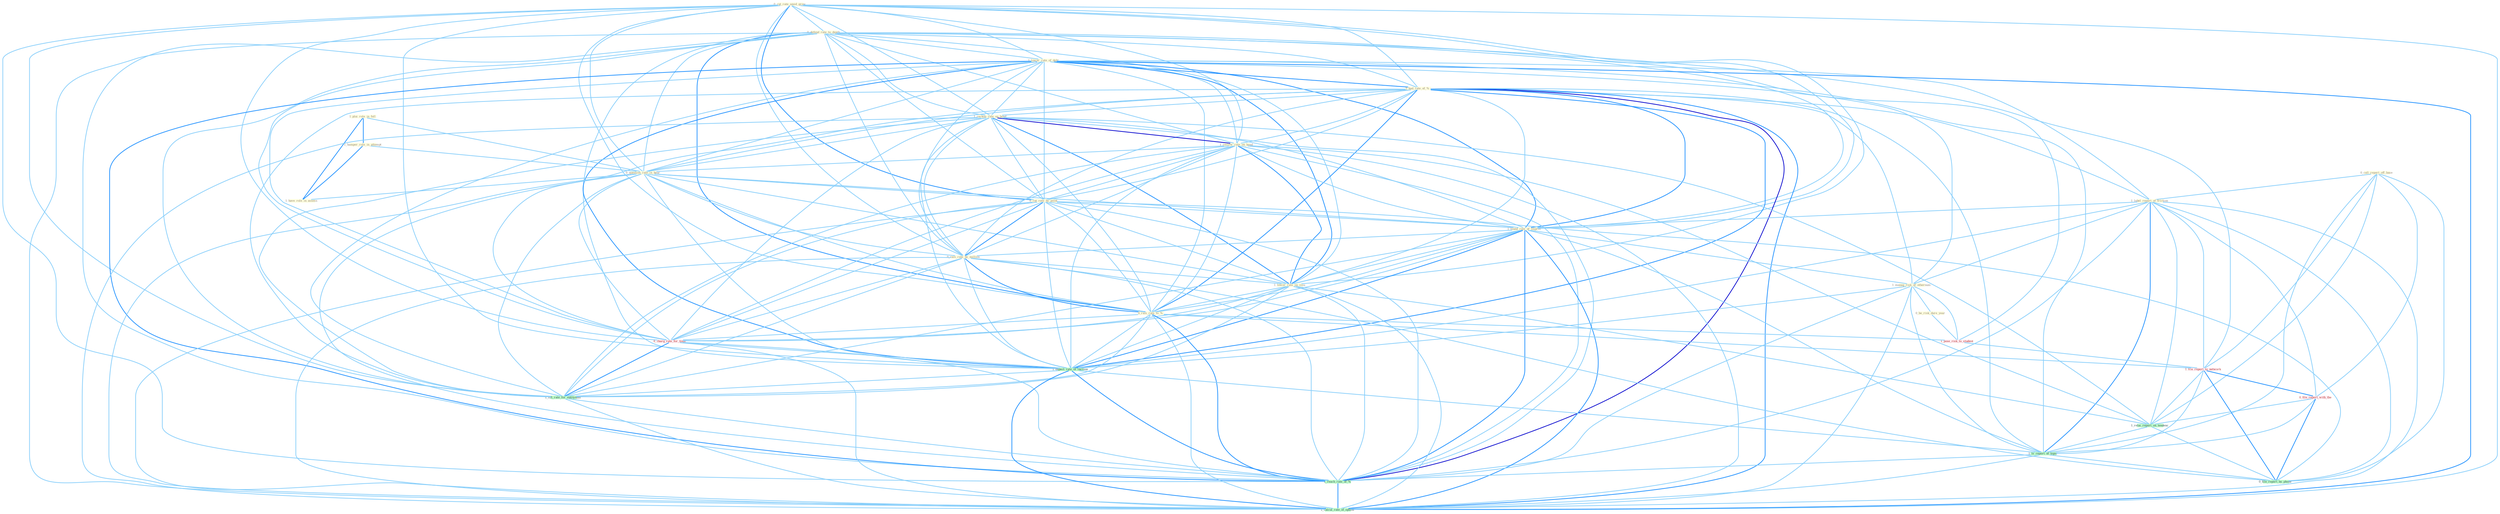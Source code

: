 Graph G{ 
    node
    [shape=polygon,style=filled,width=.5,height=.06,color="#BDFCC9",fixedsize=true,fontsize=4,
    fontcolor="#2f4f4f"];
    {node
    [color="#ffffe0", fontcolor="#8b7d6b"] "0_cut_rate_amid_grow " "0_call_report_off_base " "0_defend_rate_to_death " "1_lower_rate_of_debt " "1_plai_role_in_fall " "1_had_rate_of_% " "1_label_report_of_friction " "1_hamper_role_in_attempt " "1_reckon_rate_on_bond " "1_review_rate_on_bond " "0_question_rate_in_hear " "0_cut_rate_by_point " "1_found_rate_of_improv " "1_manag_risk_of_othernum " "0_be_risk_dure_year " "0_rais_rate_by_million " "1_lower_rate_on_issu " "0_rais_rate_to_% " "1_have_role_in_assess "}
{node [color="#fff0f5", fontcolor="#b22222"] "1_pose_risk_to_student " "1_file_report_to_network " "0_file_report_with_the " "0_charg_rate_for_time "}
edge [color="#B0E2FF"];

	"0_cut_rate_amid_grow " -- "0_defend_rate_to_death " [w="1", color="#87cefa" ];
	"0_cut_rate_amid_grow " -- "1_lower_rate_of_debt " [w="1", color="#87cefa" ];
	"0_cut_rate_amid_grow " -- "1_had_rate_of_% " [w="1", color="#87cefa" ];
	"0_cut_rate_amid_grow " -- "1_reckon_rate_on_bond " [w="1", color="#87cefa" ];
	"0_cut_rate_amid_grow " -- "1_review_rate_on_bond " [w="1", color="#87cefa" ];
	"0_cut_rate_amid_grow " -- "0_question_rate_in_hear " [w="1", color="#87cefa" ];
	"0_cut_rate_amid_grow " -- "0_cut_rate_by_point " [w="2", color="#1e90ff" , len=0.8];
	"0_cut_rate_amid_grow " -- "1_found_rate_of_improv " [w="1", color="#87cefa" ];
	"0_cut_rate_amid_grow " -- "0_rais_rate_by_million " [w="1", color="#87cefa" ];
	"0_cut_rate_amid_grow " -- "1_lower_rate_on_issu " [w="1", color="#87cefa" ];
	"0_cut_rate_amid_grow " -- "0_rais_rate_to_% " [w="1", color="#87cefa" ];
	"0_cut_rate_amid_grow " -- "0_charg_rate_for_time " [w="1", color="#87cefa" ];
	"0_cut_rate_amid_grow " -- "1_expect_rate_of_increas " [w="1", color="#87cefa" ];
	"0_cut_rate_amid_grow " -- "1_lift_rate_for_entitynam " [w="1", color="#87cefa" ];
	"0_cut_rate_amid_grow " -- "1_reach_rate_of_% " [w="1", color="#87cefa" ];
	"0_cut_rate_amid_grow " -- "1_calcul_rate_of_option " [w="1", color="#87cefa" ];
	"0_call_report_off_base " -- "1_label_report_of_friction " [w="1", color="#87cefa" ];
	"0_call_report_off_base " -- "1_file_report_to_network " [w="1", color="#87cefa" ];
	"0_call_report_off_base " -- "0_file_report_with_the " [w="1", color="#87cefa" ];
	"0_call_report_off_base " -- "1_relai_report_on_tendenc " [w="1", color="#87cefa" ];
	"0_call_report_off_base " -- "1_is_report_of_topic " [w="1", color="#87cefa" ];
	"0_call_report_off_base " -- "0_file_report_by_phone " [w="1", color="#87cefa" ];
	"0_defend_rate_to_death " -- "1_lower_rate_of_debt " [w="1", color="#87cefa" ];
	"0_defend_rate_to_death " -- "1_had_rate_of_% " [w="1", color="#87cefa" ];
	"0_defend_rate_to_death " -- "1_reckon_rate_on_bond " [w="1", color="#87cefa" ];
	"0_defend_rate_to_death " -- "1_review_rate_on_bond " [w="1", color="#87cefa" ];
	"0_defend_rate_to_death " -- "0_question_rate_in_hear " [w="1", color="#87cefa" ];
	"0_defend_rate_to_death " -- "0_cut_rate_by_point " [w="1", color="#87cefa" ];
	"0_defend_rate_to_death " -- "1_found_rate_of_improv " [w="1", color="#87cefa" ];
	"0_defend_rate_to_death " -- "0_rais_rate_by_million " [w="1", color="#87cefa" ];
	"0_defend_rate_to_death " -- "1_lower_rate_on_issu " [w="1", color="#87cefa" ];
	"0_defend_rate_to_death " -- "0_rais_rate_to_% " [w="2", color="#1e90ff" , len=0.8];
	"0_defend_rate_to_death " -- "1_pose_risk_to_student " [w="1", color="#87cefa" ];
	"0_defend_rate_to_death " -- "1_file_report_to_network " [w="1", color="#87cefa" ];
	"0_defend_rate_to_death " -- "0_charg_rate_for_time " [w="1", color="#87cefa" ];
	"0_defend_rate_to_death " -- "1_expect_rate_of_increas " [w="1", color="#87cefa" ];
	"0_defend_rate_to_death " -- "1_lift_rate_for_entitynam " [w="1", color="#87cefa" ];
	"0_defend_rate_to_death " -- "1_reach_rate_of_% " [w="1", color="#87cefa" ];
	"0_defend_rate_to_death " -- "1_calcul_rate_of_option " [w="1", color="#87cefa" ];
	"1_lower_rate_of_debt " -- "1_had_rate_of_% " [w="2", color="#1e90ff" , len=0.8];
	"1_lower_rate_of_debt " -- "1_label_report_of_friction " [w="1", color="#87cefa" ];
	"1_lower_rate_of_debt " -- "1_reckon_rate_on_bond " [w="1", color="#87cefa" ];
	"1_lower_rate_of_debt " -- "1_review_rate_on_bond " [w="1", color="#87cefa" ];
	"1_lower_rate_of_debt " -- "0_question_rate_in_hear " [w="1", color="#87cefa" ];
	"1_lower_rate_of_debt " -- "0_cut_rate_by_point " [w="1", color="#87cefa" ];
	"1_lower_rate_of_debt " -- "1_found_rate_of_improv " [w="2", color="#1e90ff" , len=0.8];
	"1_lower_rate_of_debt " -- "1_manag_risk_of_othernum " [w="1", color="#87cefa" ];
	"1_lower_rate_of_debt " -- "0_rais_rate_by_million " [w="1", color="#87cefa" ];
	"1_lower_rate_of_debt " -- "1_lower_rate_on_issu " [w="2", color="#1e90ff" , len=0.8];
	"1_lower_rate_of_debt " -- "0_rais_rate_to_% " [w="1", color="#87cefa" ];
	"1_lower_rate_of_debt " -- "0_charg_rate_for_time " [w="1", color="#87cefa" ];
	"1_lower_rate_of_debt " -- "1_expect_rate_of_increas " [w="2", color="#1e90ff" , len=0.8];
	"1_lower_rate_of_debt " -- "1_lift_rate_for_entitynam " [w="1", color="#87cefa" ];
	"1_lower_rate_of_debt " -- "1_is_report_of_topic " [w="1", color="#87cefa" ];
	"1_lower_rate_of_debt " -- "1_reach_rate_of_% " [w="2", color="#1e90ff" , len=0.8];
	"1_lower_rate_of_debt " -- "1_calcul_rate_of_option " [w="2", color="#1e90ff" , len=0.8];
	"1_plai_role_in_fall " -- "1_hamper_role_in_attempt " [w="2", color="#1e90ff" , len=0.8];
	"1_plai_role_in_fall " -- "0_question_rate_in_hear " [w="1", color="#87cefa" ];
	"1_plai_role_in_fall " -- "1_have_role_in_assess " [w="2", color="#1e90ff" , len=0.8];
	"1_had_rate_of_% " -- "1_label_report_of_friction " [w="1", color="#87cefa" ];
	"1_had_rate_of_% " -- "1_reckon_rate_on_bond " [w="1", color="#87cefa" ];
	"1_had_rate_of_% " -- "1_review_rate_on_bond " [w="1", color="#87cefa" ];
	"1_had_rate_of_% " -- "0_question_rate_in_hear " [w="1", color="#87cefa" ];
	"1_had_rate_of_% " -- "0_cut_rate_by_point " [w="1", color="#87cefa" ];
	"1_had_rate_of_% " -- "1_found_rate_of_improv " [w="2", color="#1e90ff" , len=0.8];
	"1_had_rate_of_% " -- "1_manag_risk_of_othernum " [w="1", color="#87cefa" ];
	"1_had_rate_of_% " -- "0_rais_rate_by_million " [w="1", color="#87cefa" ];
	"1_had_rate_of_% " -- "1_lower_rate_on_issu " [w="1", color="#87cefa" ];
	"1_had_rate_of_% " -- "0_rais_rate_to_% " [w="2", color="#1e90ff" , len=0.8];
	"1_had_rate_of_% " -- "0_charg_rate_for_time " [w="1", color="#87cefa" ];
	"1_had_rate_of_% " -- "1_expect_rate_of_increas " [w="2", color="#1e90ff" , len=0.8];
	"1_had_rate_of_% " -- "1_lift_rate_for_entitynam " [w="1", color="#87cefa" ];
	"1_had_rate_of_% " -- "1_is_report_of_topic " [w="1", color="#87cefa" ];
	"1_had_rate_of_% " -- "1_reach_rate_of_% " [w="3", color="#0000cd" , len=0.6];
	"1_had_rate_of_% " -- "1_calcul_rate_of_option " [w="2", color="#1e90ff" , len=0.8];
	"1_label_report_of_friction " -- "1_found_rate_of_improv " [w="1", color="#87cefa" ];
	"1_label_report_of_friction " -- "1_manag_risk_of_othernum " [w="1", color="#87cefa" ];
	"1_label_report_of_friction " -- "1_file_report_to_network " [w="1", color="#87cefa" ];
	"1_label_report_of_friction " -- "0_file_report_with_the " [w="1", color="#87cefa" ];
	"1_label_report_of_friction " -- "1_expect_rate_of_increas " [w="1", color="#87cefa" ];
	"1_label_report_of_friction " -- "1_relai_report_on_tendenc " [w="1", color="#87cefa" ];
	"1_label_report_of_friction " -- "1_is_report_of_topic " [w="2", color="#1e90ff" , len=0.8];
	"1_label_report_of_friction " -- "1_reach_rate_of_% " [w="1", color="#87cefa" ];
	"1_label_report_of_friction " -- "0_file_report_by_phone " [w="1", color="#87cefa" ];
	"1_label_report_of_friction " -- "1_calcul_rate_of_option " [w="1", color="#87cefa" ];
	"1_hamper_role_in_attempt " -- "0_question_rate_in_hear " [w="1", color="#87cefa" ];
	"1_hamper_role_in_attempt " -- "1_have_role_in_assess " [w="2", color="#1e90ff" , len=0.8];
	"1_reckon_rate_on_bond " -- "1_review_rate_on_bond " [w="3", color="#0000cd" , len=0.6];
	"1_reckon_rate_on_bond " -- "0_question_rate_in_hear " [w="1", color="#87cefa" ];
	"1_reckon_rate_on_bond " -- "0_cut_rate_by_point " [w="1", color="#87cefa" ];
	"1_reckon_rate_on_bond " -- "1_found_rate_of_improv " [w="1", color="#87cefa" ];
	"1_reckon_rate_on_bond " -- "0_rais_rate_by_million " [w="1", color="#87cefa" ];
	"1_reckon_rate_on_bond " -- "1_lower_rate_on_issu " [w="2", color="#1e90ff" , len=0.8];
	"1_reckon_rate_on_bond " -- "0_rais_rate_to_% " [w="1", color="#87cefa" ];
	"1_reckon_rate_on_bond " -- "0_charg_rate_for_time " [w="1", color="#87cefa" ];
	"1_reckon_rate_on_bond " -- "1_expect_rate_of_increas " [w="1", color="#87cefa" ];
	"1_reckon_rate_on_bond " -- "1_relai_report_on_tendenc " [w="1", color="#87cefa" ];
	"1_reckon_rate_on_bond " -- "1_lift_rate_for_entitynam " [w="1", color="#87cefa" ];
	"1_reckon_rate_on_bond " -- "1_reach_rate_of_% " [w="1", color="#87cefa" ];
	"1_reckon_rate_on_bond " -- "1_calcul_rate_of_option " [w="1", color="#87cefa" ];
	"1_review_rate_on_bond " -- "0_question_rate_in_hear " [w="1", color="#87cefa" ];
	"1_review_rate_on_bond " -- "0_cut_rate_by_point " [w="1", color="#87cefa" ];
	"1_review_rate_on_bond " -- "1_found_rate_of_improv " [w="1", color="#87cefa" ];
	"1_review_rate_on_bond " -- "0_rais_rate_by_million " [w="1", color="#87cefa" ];
	"1_review_rate_on_bond " -- "1_lower_rate_on_issu " [w="2", color="#1e90ff" , len=0.8];
	"1_review_rate_on_bond " -- "0_rais_rate_to_% " [w="1", color="#87cefa" ];
	"1_review_rate_on_bond " -- "0_charg_rate_for_time " [w="1", color="#87cefa" ];
	"1_review_rate_on_bond " -- "1_expect_rate_of_increas " [w="1", color="#87cefa" ];
	"1_review_rate_on_bond " -- "1_relai_report_on_tendenc " [w="1", color="#87cefa" ];
	"1_review_rate_on_bond " -- "1_lift_rate_for_entitynam " [w="1", color="#87cefa" ];
	"1_review_rate_on_bond " -- "1_reach_rate_of_% " [w="1", color="#87cefa" ];
	"1_review_rate_on_bond " -- "1_calcul_rate_of_option " [w="1", color="#87cefa" ];
	"0_question_rate_in_hear " -- "0_cut_rate_by_point " [w="1", color="#87cefa" ];
	"0_question_rate_in_hear " -- "1_found_rate_of_improv " [w="1", color="#87cefa" ];
	"0_question_rate_in_hear " -- "0_rais_rate_by_million " [w="1", color="#87cefa" ];
	"0_question_rate_in_hear " -- "1_lower_rate_on_issu " [w="1", color="#87cefa" ];
	"0_question_rate_in_hear " -- "0_rais_rate_to_% " [w="1", color="#87cefa" ];
	"0_question_rate_in_hear " -- "1_have_role_in_assess " [w="1", color="#87cefa" ];
	"0_question_rate_in_hear " -- "0_charg_rate_for_time " [w="1", color="#87cefa" ];
	"0_question_rate_in_hear " -- "1_expect_rate_of_increas " [w="1", color="#87cefa" ];
	"0_question_rate_in_hear " -- "1_lift_rate_for_entitynam " [w="1", color="#87cefa" ];
	"0_question_rate_in_hear " -- "1_reach_rate_of_% " [w="1", color="#87cefa" ];
	"0_question_rate_in_hear " -- "1_calcul_rate_of_option " [w="1", color="#87cefa" ];
	"0_cut_rate_by_point " -- "1_found_rate_of_improv " [w="1", color="#87cefa" ];
	"0_cut_rate_by_point " -- "0_rais_rate_by_million " [w="2", color="#1e90ff" , len=0.8];
	"0_cut_rate_by_point " -- "1_lower_rate_on_issu " [w="1", color="#87cefa" ];
	"0_cut_rate_by_point " -- "0_rais_rate_to_% " [w="1", color="#87cefa" ];
	"0_cut_rate_by_point " -- "0_charg_rate_for_time " [w="1", color="#87cefa" ];
	"0_cut_rate_by_point " -- "1_expect_rate_of_increas " [w="1", color="#87cefa" ];
	"0_cut_rate_by_point " -- "1_lift_rate_for_entitynam " [w="1", color="#87cefa" ];
	"0_cut_rate_by_point " -- "1_reach_rate_of_% " [w="1", color="#87cefa" ];
	"0_cut_rate_by_point " -- "0_file_report_by_phone " [w="1", color="#87cefa" ];
	"0_cut_rate_by_point " -- "1_calcul_rate_of_option " [w="1", color="#87cefa" ];
	"1_found_rate_of_improv " -- "1_manag_risk_of_othernum " [w="1", color="#87cefa" ];
	"1_found_rate_of_improv " -- "0_rais_rate_by_million " [w="1", color="#87cefa" ];
	"1_found_rate_of_improv " -- "1_lower_rate_on_issu " [w="1", color="#87cefa" ];
	"1_found_rate_of_improv " -- "0_rais_rate_to_% " [w="1", color="#87cefa" ];
	"1_found_rate_of_improv " -- "0_charg_rate_for_time " [w="1", color="#87cefa" ];
	"1_found_rate_of_improv " -- "1_expect_rate_of_increas " [w="2", color="#1e90ff" , len=0.8];
	"1_found_rate_of_improv " -- "1_lift_rate_for_entitynam " [w="1", color="#87cefa" ];
	"1_found_rate_of_improv " -- "1_is_report_of_topic " [w="1", color="#87cefa" ];
	"1_found_rate_of_improv " -- "1_reach_rate_of_% " [w="2", color="#1e90ff" , len=0.8];
	"1_found_rate_of_improv " -- "1_calcul_rate_of_option " [w="2", color="#1e90ff" , len=0.8];
	"1_manag_risk_of_othernum " -- "0_be_risk_dure_year " [w="1", color="#87cefa" ];
	"1_manag_risk_of_othernum " -- "1_pose_risk_to_student " [w="1", color="#87cefa" ];
	"1_manag_risk_of_othernum " -- "1_expect_rate_of_increas " [w="1", color="#87cefa" ];
	"1_manag_risk_of_othernum " -- "1_is_report_of_topic " [w="1", color="#87cefa" ];
	"1_manag_risk_of_othernum " -- "1_reach_rate_of_% " [w="1", color="#87cefa" ];
	"1_manag_risk_of_othernum " -- "1_calcul_rate_of_option " [w="1", color="#87cefa" ];
	"0_be_risk_dure_year " -- "1_pose_risk_to_student " [w="1", color="#87cefa" ];
	"0_rais_rate_by_million " -- "1_lower_rate_on_issu " [w="1", color="#87cefa" ];
	"0_rais_rate_by_million " -- "0_rais_rate_to_% " [w="2", color="#1e90ff" , len=0.8];
	"0_rais_rate_by_million " -- "0_charg_rate_for_time " [w="1", color="#87cefa" ];
	"0_rais_rate_by_million " -- "1_expect_rate_of_increas " [w="1", color="#87cefa" ];
	"0_rais_rate_by_million " -- "1_lift_rate_for_entitynam " [w="1", color="#87cefa" ];
	"0_rais_rate_by_million " -- "1_reach_rate_of_% " [w="1", color="#87cefa" ];
	"0_rais_rate_by_million " -- "0_file_report_by_phone " [w="1", color="#87cefa" ];
	"0_rais_rate_by_million " -- "1_calcul_rate_of_option " [w="1", color="#87cefa" ];
	"1_lower_rate_on_issu " -- "0_rais_rate_to_% " [w="1", color="#87cefa" ];
	"1_lower_rate_on_issu " -- "0_charg_rate_for_time " [w="1", color="#87cefa" ];
	"1_lower_rate_on_issu " -- "1_expect_rate_of_increas " [w="1", color="#87cefa" ];
	"1_lower_rate_on_issu " -- "1_relai_report_on_tendenc " [w="1", color="#87cefa" ];
	"1_lower_rate_on_issu " -- "1_lift_rate_for_entitynam " [w="1", color="#87cefa" ];
	"1_lower_rate_on_issu " -- "1_reach_rate_of_% " [w="1", color="#87cefa" ];
	"1_lower_rate_on_issu " -- "1_calcul_rate_of_option " [w="1", color="#87cefa" ];
	"0_rais_rate_to_% " -- "1_pose_risk_to_student " [w="1", color="#87cefa" ];
	"0_rais_rate_to_% " -- "1_file_report_to_network " [w="1", color="#87cefa" ];
	"0_rais_rate_to_% " -- "0_charg_rate_for_time " [w="1", color="#87cefa" ];
	"0_rais_rate_to_% " -- "1_expect_rate_of_increas " [w="1", color="#87cefa" ];
	"0_rais_rate_to_% " -- "1_lift_rate_for_entitynam " [w="1", color="#87cefa" ];
	"0_rais_rate_to_% " -- "1_reach_rate_of_% " [w="2", color="#1e90ff" , len=0.8];
	"0_rais_rate_to_% " -- "1_calcul_rate_of_option " [w="1", color="#87cefa" ];
	"1_pose_risk_to_student " -- "1_file_report_to_network " [w="1", color="#87cefa" ];
	"1_file_report_to_network " -- "0_file_report_with_the " [w="2", color="#1e90ff" , len=0.8];
	"1_file_report_to_network " -- "1_relai_report_on_tendenc " [w="1", color="#87cefa" ];
	"1_file_report_to_network " -- "1_is_report_of_topic " [w="1", color="#87cefa" ];
	"1_file_report_to_network " -- "0_file_report_by_phone " [w="2", color="#1e90ff" , len=0.8];
	"0_file_report_with_the " -- "1_relai_report_on_tendenc " [w="1", color="#87cefa" ];
	"0_file_report_with_the " -- "1_is_report_of_topic " [w="1", color="#87cefa" ];
	"0_file_report_with_the " -- "0_file_report_by_phone " [w="2", color="#1e90ff" , len=0.8];
	"0_charg_rate_for_time " -- "1_expect_rate_of_increas " [w="1", color="#87cefa" ];
	"0_charg_rate_for_time " -- "1_lift_rate_for_entitynam " [w="2", color="#1e90ff" , len=0.8];
	"0_charg_rate_for_time " -- "1_reach_rate_of_% " [w="1", color="#87cefa" ];
	"0_charg_rate_for_time " -- "1_calcul_rate_of_option " [w="1", color="#87cefa" ];
	"1_expect_rate_of_increas " -- "1_lift_rate_for_entitynam " [w="1", color="#87cefa" ];
	"1_expect_rate_of_increas " -- "1_is_report_of_topic " [w="1", color="#87cefa" ];
	"1_expect_rate_of_increas " -- "1_reach_rate_of_% " [w="2", color="#1e90ff" , len=0.8];
	"1_expect_rate_of_increas " -- "1_calcul_rate_of_option " [w="2", color="#1e90ff" , len=0.8];
	"1_relai_report_on_tendenc " -- "1_is_report_of_topic " [w="1", color="#87cefa" ];
	"1_relai_report_on_tendenc " -- "0_file_report_by_phone " [w="1", color="#87cefa" ];
	"1_lift_rate_for_entitynam " -- "1_reach_rate_of_% " [w="1", color="#87cefa" ];
	"1_lift_rate_for_entitynam " -- "1_calcul_rate_of_option " [w="1", color="#87cefa" ];
	"1_is_report_of_topic " -- "1_reach_rate_of_% " [w="1", color="#87cefa" ];
	"1_is_report_of_topic " -- "0_file_report_by_phone " [w="1", color="#87cefa" ];
	"1_is_report_of_topic " -- "1_calcul_rate_of_option " [w="1", color="#87cefa" ];
	"1_reach_rate_of_% " -- "1_calcul_rate_of_option " [w="2", color="#1e90ff" , len=0.8];
}